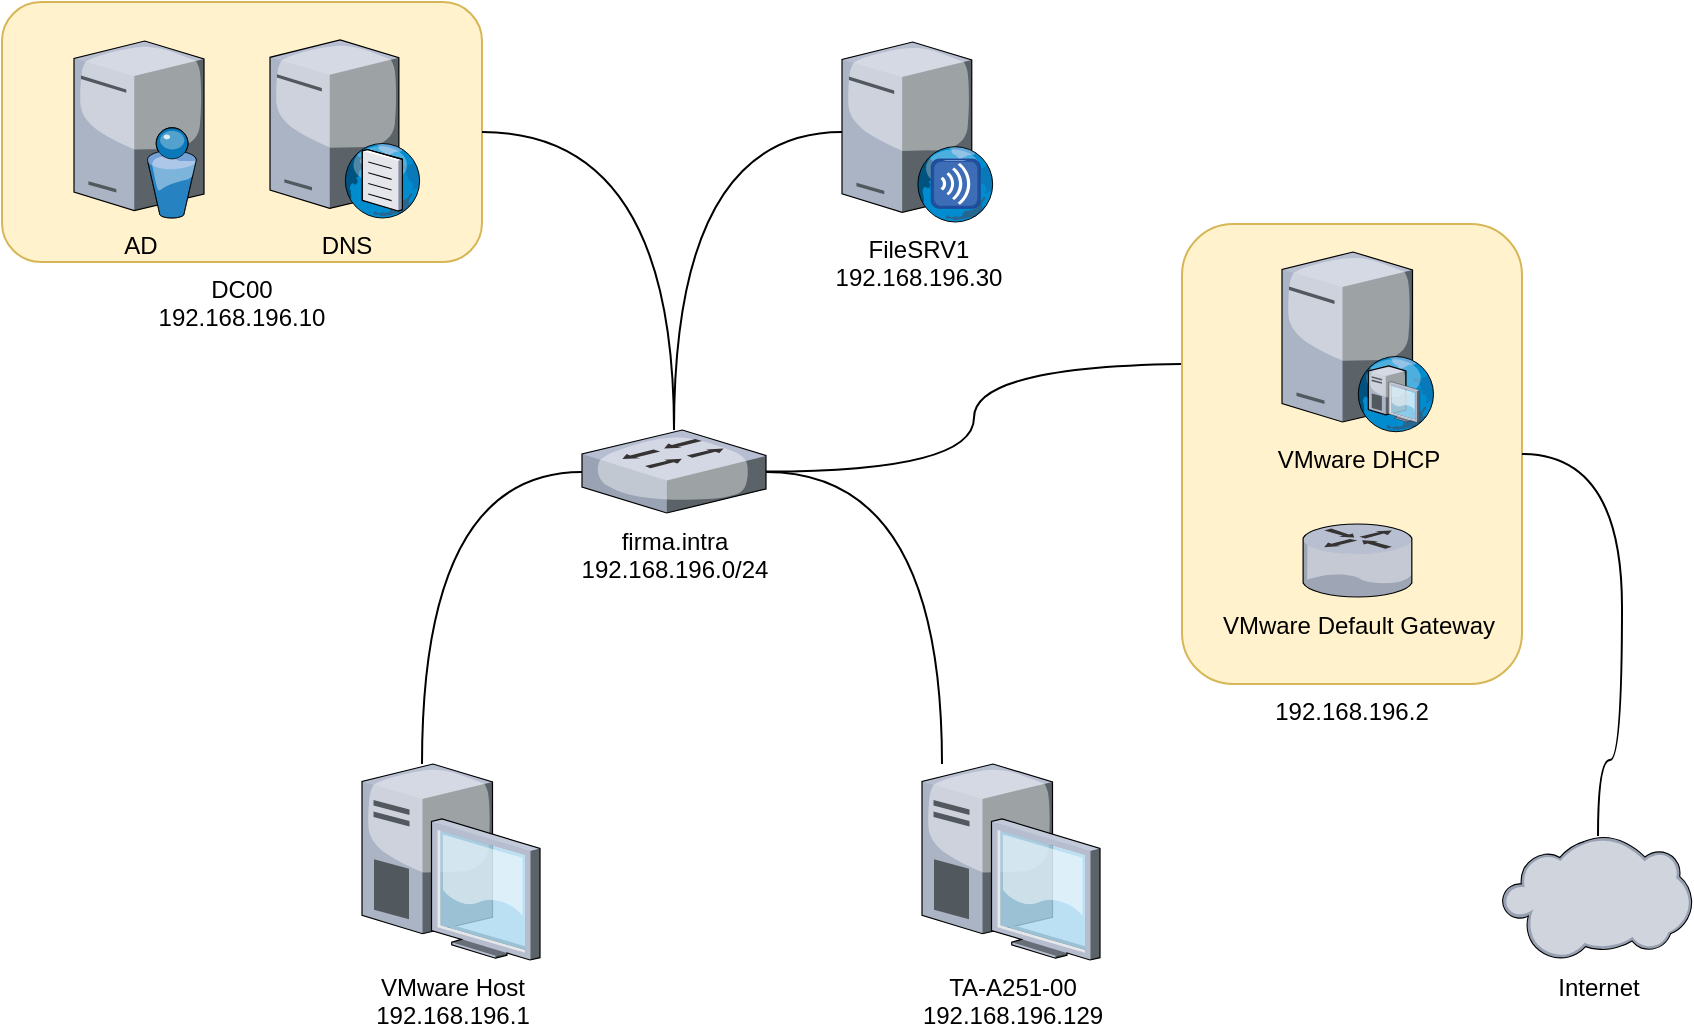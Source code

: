 <mxfile version="13.6.2" type="device"><diagram id="5FxyEnGv93m1ytLV0Cht" name="Page-1"><mxGraphModel dx="1220" dy="790" grid="1" gridSize="10" guides="1" tooltips="1" connect="1" arrows="1" fold="1" page="1" pageScale="1" pageWidth="1169" pageHeight="827" math="0" shadow="0"><root><mxCell id="0"/><mxCell id="1" parent="0"/><mxCell id="dc_Gfe_CM1EiA32CYblS-18" style="edgeStyle=orthogonalEdgeStyle;curved=1;orthogonalLoop=1;jettySize=auto;html=1;endArrow=none;endFill=0;" edge="1" parent="1" source="dc_Gfe_CM1EiA32CYblS-2" target="dc_Gfe_CM1EiA32CYblS-4"><mxGeometry relative="1" as="geometry"/></mxCell><mxCell id="dc_Gfe_CM1EiA32CYblS-2" value="FileSRV1&lt;br&gt;192.168.196.30" style="verticalLabelPosition=bottom;aspect=fixed;html=1;verticalAlign=top;strokeColor=none;align=center;outlineConnect=0;shape=mxgraph.citrix.xenapp_services;" vertex="1" parent="1"><mxGeometry x="480" y="69" width="76" height="90" as="geometry"/></mxCell><mxCell id="dc_Gfe_CM1EiA32CYblS-20" style="edgeStyle=orthogonalEdgeStyle;curved=1;orthogonalLoop=1;jettySize=auto;html=1;endArrow=none;endFill=0;" edge="1" parent="1" source="dc_Gfe_CM1EiA32CYblS-3" target="dc_Gfe_CM1EiA32CYblS-4"><mxGeometry relative="1" as="geometry"><Array as="points"><mxPoint x="530" y="284"/></Array></mxGeometry></mxCell><mxCell id="dc_Gfe_CM1EiA32CYblS-3" value="TA-A251-00&lt;br&gt;192.168.196.129" style="verticalLabelPosition=bottom;aspect=fixed;html=1;verticalAlign=top;strokeColor=none;align=center;outlineConnect=0;shape=mxgraph.citrix.desktop;" vertex="1" parent="1"><mxGeometry x="520" y="430" width="89" height="98" as="geometry"/></mxCell><mxCell id="dc_Gfe_CM1EiA32CYblS-17" style="edgeStyle=orthogonalEdgeStyle;curved=1;orthogonalLoop=1;jettySize=auto;html=1;entryX=0.118;entryY=0.304;entryDx=0;entryDy=0;entryPerimeter=0;" edge="1" parent="1" source="dc_Gfe_CM1EiA32CYblS-4" target="dc_Gfe_CM1EiA32CYblS-14"><mxGeometry relative="1" as="geometry"/></mxCell><mxCell id="dc_Gfe_CM1EiA32CYblS-4" value="firma.intra&lt;br&gt;192.168.196.0/24" style="verticalLabelPosition=bottom;aspect=fixed;html=1;verticalAlign=top;strokeColor=none;align=center;outlineConnect=0;shape=mxgraph.citrix.switch;" vertex="1" parent="1"><mxGeometry x="350" y="263" width="92" height="41.5" as="geometry"/></mxCell><mxCell id="dc_Gfe_CM1EiA32CYblS-6" value="Internet" style="verticalLabelPosition=bottom;aspect=fixed;html=1;verticalAlign=top;strokeColor=none;align=center;outlineConnect=0;shape=mxgraph.citrix.cloud;" vertex="1" parent="1"><mxGeometry x="810" y="466" width="95" height="62" as="geometry"/></mxCell><mxCell id="dc_Gfe_CM1EiA32CYblS-19" style="edgeStyle=orthogonalEdgeStyle;curved=1;orthogonalLoop=1;jettySize=auto;html=1;endArrow=none;endFill=0;" edge="1" parent="1" source="dc_Gfe_CM1EiA32CYblS-7" target="dc_Gfe_CM1EiA32CYblS-4"><mxGeometry relative="1" as="geometry"><Array as="points"><mxPoint x="270" y="284"/></Array></mxGeometry></mxCell><mxCell id="dc_Gfe_CM1EiA32CYblS-7" value="VMware Host&lt;br&gt;192.168.196.1" style="verticalLabelPosition=bottom;aspect=fixed;html=1;verticalAlign=top;strokeColor=none;align=center;outlineConnect=0;shape=mxgraph.citrix.desktop;" vertex="1" parent="1"><mxGeometry x="240" y="430" width="89" height="98" as="geometry"/></mxCell><mxCell id="dc_Gfe_CM1EiA32CYblS-12" value="" style="group" vertex="1" connectable="0" parent="1"><mxGeometry x="60" y="49" width="240" height="130" as="geometry"/></mxCell><mxCell id="dc_Gfe_CM1EiA32CYblS-8" value="DC00&lt;br&gt;192.168.196.10" style="rounded=1;whiteSpace=wrap;html=1;labelPosition=center;verticalLabelPosition=bottom;align=center;verticalAlign=top;fillColor=#fff2cc;strokeColor=#d6b656;" vertex="1" parent="dc_Gfe_CM1EiA32CYblS-12"><mxGeometry width="240" height="130" as="geometry"/></mxCell><mxCell id="dc_Gfe_CM1EiA32CYblS-1" value="AD" style="verticalLabelPosition=bottom;aspect=fixed;html=1;verticalAlign=top;strokeColor=none;align=center;outlineConnect=0;shape=mxgraph.citrix.directory_server;" vertex="1" parent="dc_Gfe_CM1EiA32CYblS-12"><mxGeometry x="36" y="19.5" width="65" height="88.5" as="geometry"/></mxCell><mxCell id="dc_Gfe_CM1EiA32CYblS-10" value="DNS" style="verticalLabelPosition=bottom;aspect=fixed;html=1;verticalAlign=top;strokeColor=none;align=center;outlineConnect=0;shape=mxgraph.citrix.dns_server;" vertex="1" parent="dc_Gfe_CM1EiA32CYblS-12"><mxGeometry x="134" y="16.75" width="75.47" height="91.25" as="geometry"/></mxCell><mxCell id="dc_Gfe_CM1EiA32CYblS-15" style="edgeStyle=orthogonalEdgeStyle;orthogonalLoop=1;jettySize=auto;html=1;curved=1;endArrow=none;endFill=0;" edge="1" parent="1" source="dc_Gfe_CM1EiA32CYblS-8" target="dc_Gfe_CM1EiA32CYblS-4"><mxGeometry relative="1" as="geometry"/></mxCell><mxCell id="dc_Gfe_CM1EiA32CYblS-16" value="" style="group" vertex="1" connectable="0" parent="1"><mxGeometry x="650" y="160" width="170" height="230" as="geometry"/></mxCell><mxCell id="dc_Gfe_CM1EiA32CYblS-14" value="192.168.196.2" style="rounded=1;whiteSpace=wrap;html=1;rotation=0;fillColor=#fff2cc;strokeColor=#d6b656;labelPosition=center;verticalLabelPosition=bottom;align=center;verticalAlign=top;" vertex="1" parent="dc_Gfe_CM1EiA32CYblS-16"><mxGeometry width="170" height="230" as="geometry"/></mxCell><mxCell id="dc_Gfe_CM1EiA32CYblS-5" value="VMware Default Gateway&lt;br&gt;" style="verticalLabelPosition=bottom;aspect=fixed;html=1;verticalAlign=top;strokeColor=none;align=center;outlineConnect=0;shape=mxgraph.citrix.router;" vertex="1" parent="dc_Gfe_CM1EiA32CYblS-16"><mxGeometry x="60.5" y="150" width="55" height="36.5" as="geometry"/></mxCell><mxCell id="dc_Gfe_CM1EiA32CYblS-13" value="VMware DHCP" style="verticalLabelPosition=bottom;aspect=fixed;html=1;verticalAlign=top;strokeColor=none;align=center;outlineConnect=0;shape=mxgraph.citrix.dhcp_server;" vertex="1" parent="dc_Gfe_CM1EiA32CYblS-16"><mxGeometry x="50" y="14" width="76" height="90" as="geometry"/></mxCell><mxCell id="dc_Gfe_CM1EiA32CYblS-21" style="edgeStyle=orthogonalEdgeStyle;curved=1;orthogonalLoop=1;jettySize=auto;html=1;endArrow=none;endFill=0;" edge="1" parent="1" source="dc_Gfe_CM1EiA32CYblS-14" target="dc_Gfe_CM1EiA32CYblS-6"><mxGeometry relative="1" as="geometry"><Array as="points"><mxPoint x="870" y="275"/><mxPoint x="870" y="428"/><mxPoint x="858" y="428"/></Array></mxGeometry></mxCell></root></mxGraphModel></diagram></mxfile>
